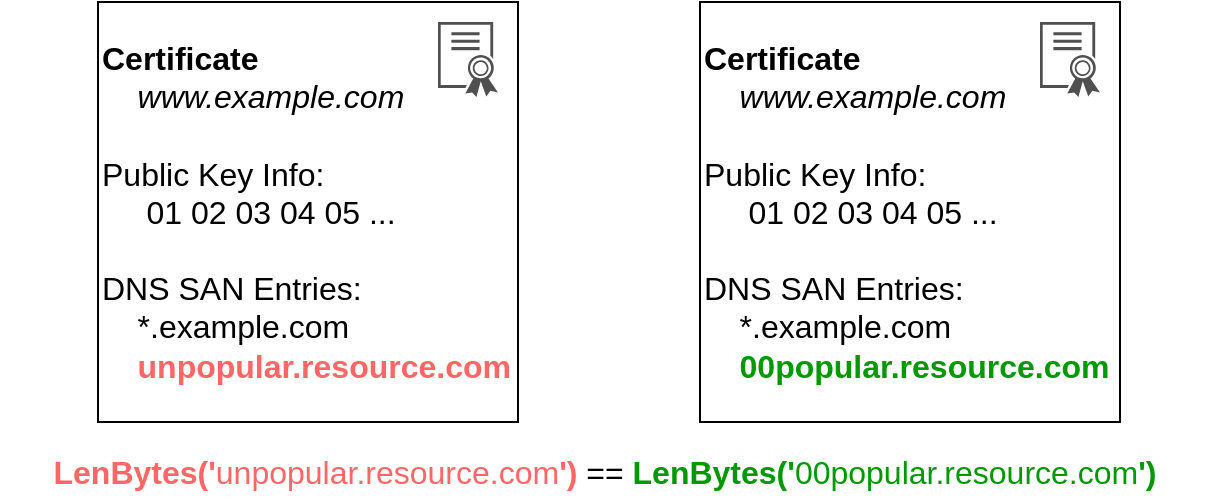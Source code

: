 <mxfile version="20.2.8" type="device"><diagram id="umOe0NkQqV30XRFKRTyd" name="Page-1"><mxGraphModel dx="1426" dy="721" grid="1" gridSize="10" guides="1" tooltips="1" connect="1" arrows="1" fold="1" page="1" pageScale="1" pageWidth="827" pageHeight="1169" math="0" shadow="0"><root><mxCell id="0"/><mxCell id="1" parent="0"/><mxCell id="QXkaBLNw13bn7d3DSVBV-34" value="&lt;div style=&quot;font-size: 16px;&quot;&gt;&lt;span style=&quot;background-color: initial; font-size: 16px;&quot;&gt;&lt;b style=&quot;font-size: 16px;&quot;&gt;Certificate&lt;/b&gt;&lt;/span&gt;&lt;/div&gt;&lt;div style=&quot;font-size: 16px;&quot;&gt;&lt;span style=&quot;background-color: initial; font-size: 16px;&quot;&gt;&lt;i style=&quot;font-size: 16px;&quot;&gt;&amp;nbsp; &amp;nbsp; www.example.com&lt;/i&gt;&lt;/span&gt;&lt;/div&gt;&lt;div style=&quot;font-size: 16px;&quot;&gt;&lt;span style=&quot;background-color: initial; font-size: 16px;&quot;&gt;&lt;i style=&quot;font-size: 16px;&quot;&gt;&lt;br style=&quot;font-size: 16px;&quot;&gt;&lt;/i&gt;&lt;/span&gt;&lt;/div&gt;&lt;div style=&quot;font-size: 16px;&quot;&gt;Public Key Info:&lt;/div&gt;&lt;div style=&quot;font-size: 16px;&quot;&gt;&amp;nbsp; &amp;nbsp; &amp;nbsp;01 02 03 04 05 ...&lt;/div&gt;&lt;div style=&quot;font-size: 16px;&quot;&gt;&lt;br style=&quot;font-size: 16px;&quot;&gt;&lt;/div&gt;&lt;div style=&quot;font-size: 16px;&quot;&gt;&lt;span style=&quot;background-color: initial; font-size: 16px;&quot;&gt;DNS SAN Entries:&lt;/span&gt;&lt;/div&gt;&amp;nbsp; &amp;nbsp; *.example.com&lt;br style=&quot;font-size: 16px;&quot;&gt;&amp;nbsp; &amp;nbsp; &lt;b style=&quot;font-size: 16px;&quot;&gt;&lt;font color=&quot;#ff6666&quot; style=&quot;font-size: 16px;&quot;&gt;unpopular.resource.com&lt;/font&gt;&lt;/b&gt;" style="whiteSpace=wrap;html=1;aspect=fixed;align=left;fontSize=16;direction=south;" parent="1" vertex="1"><mxGeometry x="189" y="460" width="210" height="210" as="geometry"/></mxCell><mxCell id="QXkaBLNw13bn7d3DSVBV-31" value="" style="sketch=0;pointerEvents=1;shadow=0;dashed=0;html=1;strokeColor=none;labelPosition=center;verticalLabelPosition=bottom;verticalAlign=top;align=center;fillColor=#505050;shape=mxgraph.mscae.intune.intune_certificate_profiles;fontSize=16;" parent="1" vertex="1"><mxGeometry x="359" y="470" width="30" height="37.5" as="geometry"/></mxCell><mxCell id="QXkaBLNw13bn7d3DSVBV-35" value="&lt;div style=&quot;font-size: 16px;&quot;&gt;&lt;span style=&quot;background-color: initial; font-size: 16px;&quot;&gt;&lt;b style=&quot;font-size: 16px;&quot;&gt;Certificate&lt;/b&gt;&lt;/span&gt;&lt;/div&gt;&lt;div style=&quot;font-size: 16px;&quot;&gt;&lt;span style=&quot;background-color: initial; font-size: 16px;&quot;&gt;&lt;i style=&quot;font-size: 16px;&quot;&gt;&amp;nbsp; &amp;nbsp; www.example.com&lt;/i&gt;&lt;/span&gt;&lt;/div&gt;&lt;div style=&quot;font-size: 16px;&quot;&gt;&lt;br style=&quot;font-size: 16px;&quot;&gt;&lt;/div&gt;&lt;div style=&quot;font-size: 16px;&quot;&gt;&lt;div style=&quot;font-size: 16px;&quot;&gt;Public Key Info:&lt;/div&gt;&lt;div style=&quot;font-size: 16px;&quot;&gt;&amp;nbsp; &amp;nbsp; &amp;nbsp;01 02 03 04 05 ...&lt;/div&gt;&lt;/div&gt;&lt;div style=&quot;font-size: 16px;&quot;&gt;&lt;br style=&quot;font-size: 16px;&quot;&gt;&lt;/div&gt;&lt;div style=&quot;font-size: 16px;&quot;&gt;&lt;span style=&quot;background-color: initial; font-size: 16px;&quot;&gt;DNS SAN Entries:&lt;/span&gt;&lt;/div&gt;&amp;nbsp; &amp;nbsp; *.example.com&lt;br style=&quot;font-size: 16px;&quot;&gt;&amp;nbsp; &amp;nbsp; &lt;b style=&quot;font-size: 16px;&quot;&gt;&lt;font color=&quot;#009900&quot; style=&quot;font-size: 16px;&quot;&gt;00popular.resource.com&lt;/font&gt;&lt;/b&gt;" style="whiteSpace=wrap;html=1;aspect=fixed;align=left;fontSize=16;" parent="1" vertex="1"><mxGeometry x="490" y="460" width="210" height="210" as="geometry"/></mxCell><mxCell id="QXkaBLNw13bn7d3DSVBV-36" value="" style="sketch=0;pointerEvents=1;shadow=0;dashed=0;html=1;strokeColor=none;labelPosition=center;verticalLabelPosition=bottom;verticalAlign=top;align=center;fillColor=#505050;shape=mxgraph.mscae.intune.intune_certificate_profiles;fontSize=16;" parent="1" vertex="1"><mxGeometry x="660" y="470" width="30" height="37.5" as="geometry"/></mxCell><mxCell id="o1eZuWbBEp05GgEiDgAX-1" value="&lt;b&gt;&lt;font color=&quot;#ff6666&quot;&gt;LenB&lt;/font&gt;&lt;/b&gt;&lt;font color=&quot;#ff6666&quot;&gt;&lt;b&gt;ytes('&lt;/b&gt;unpopular.resource.com&lt;b&gt;')&amp;nbsp;&lt;/b&gt;&lt;/font&gt;&lt;span style=&quot;color: rgb(0, 0, 0);&quot;&gt;==&lt;/span&gt;&lt;font color=&quot;#ff6666&quot;&gt;&lt;b&gt;&amp;nbsp;&lt;/b&gt;&lt;/font&gt;&lt;b&gt;LenBytes('&lt;/b&gt;00popular.resource.com&lt;b&gt;')&lt;/b&gt;" style="text;html=1;strokeColor=none;fillColor=none;align=center;verticalAlign=middle;whiteSpace=wrap;rounded=0;fontSize=16;fontColor=#009900;" parent="1" vertex="1"><mxGeometry x="140" y="680" width="605" height="30" as="geometry"/></mxCell></root></mxGraphModel></diagram></mxfile>